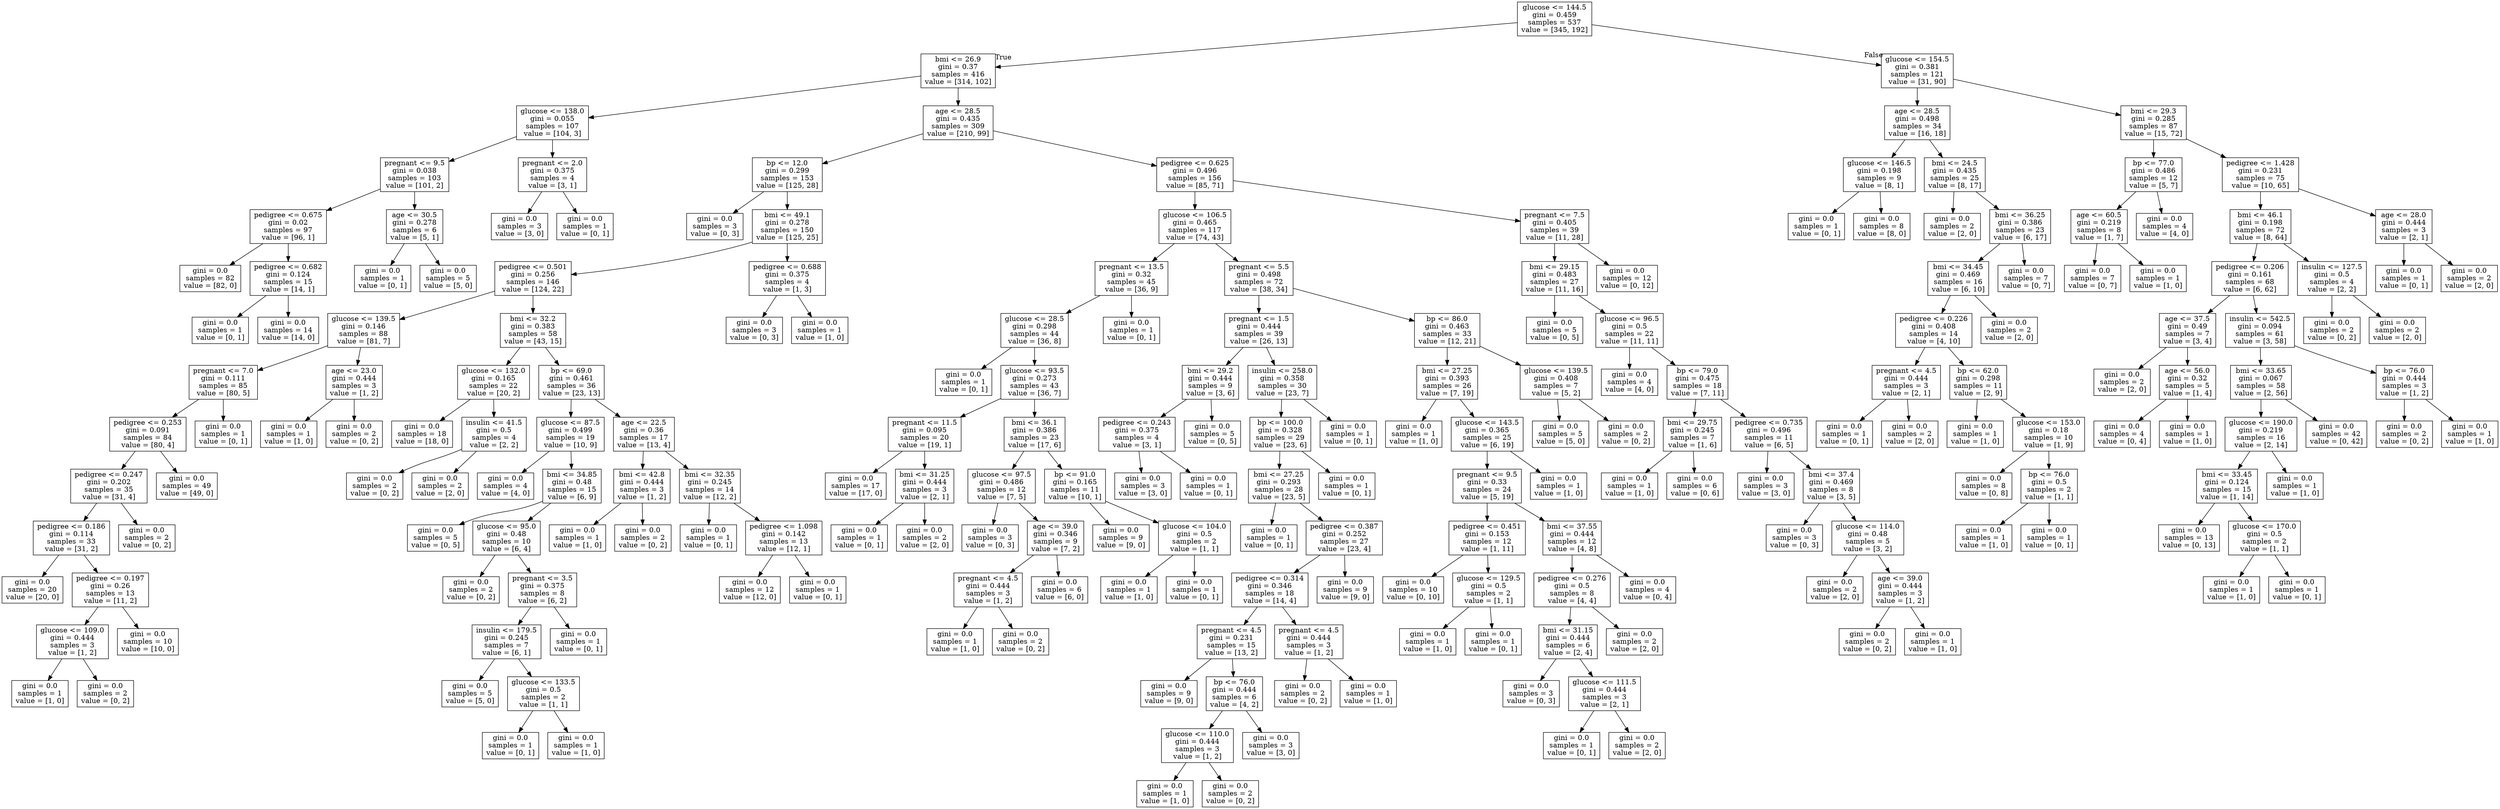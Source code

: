 digraph Tree {
node [shape=box] ;
0 [label="glucose <= 144.5\ngini = 0.459\nsamples = 537\nvalue = [345, 192]"] ;
1 [label="bmi <= 26.9\ngini = 0.37\nsamples = 416\nvalue = [314, 102]"] ;
0 -> 1 [labeldistance=2.5, labelangle=45, headlabel="True"] ;
2 [label="glucose <= 138.0\ngini = 0.055\nsamples = 107\nvalue = [104, 3]"] ;
1 -> 2 ;
3 [label="pregnant <= 9.5\ngini = 0.038\nsamples = 103\nvalue = [101, 2]"] ;
2 -> 3 ;
4 [label="pedigree <= 0.675\ngini = 0.02\nsamples = 97\nvalue = [96, 1]"] ;
3 -> 4 ;
5 [label="gini = 0.0\nsamples = 82\nvalue = [82, 0]"] ;
4 -> 5 ;
6 [label="pedigree <= 0.682\ngini = 0.124\nsamples = 15\nvalue = [14, 1]"] ;
4 -> 6 ;
7 [label="gini = 0.0\nsamples = 1\nvalue = [0, 1]"] ;
6 -> 7 ;
8 [label="gini = 0.0\nsamples = 14\nvalue = [14, 0]"] ;
6 -> 8 ;
9 [label="age <= 30.5\ngini = 0.278\nsamples = 6\nvalue = [5, 1]"] ;
3 -> 9 ;
10 [label="gini = 0.0\nsamples = 1\nvalue = [0, 1]"] ;
9 -> 10 ;
11 [label="gini = 0.0\nsamples = 5\nvalue = [5, 0]"] ;
9 -> 11 ;
12 [label="pregnant <= 2.0\ngini = 0.375\nsamples = 4\nvalue = [3, 1]"] ;
2 -> 12 ;
13 [label="gini = 0.0\nsamples = 3\nvalue = [3, 0]"] ;
12 -> 13 ;
14 [label="gini = 0.0\nsamples = 1\nvalue = [0, 1]"] ;
12 -> 14 ;
15 [label="age <= 28.5\ngini = 0.435\nsamples = 309\nvalue = [210, 99]"] ;
1 -> 15 ;
16 [label="bp <= 12.0\ngini = 0.299\nsamples = 153\nvalue = [125, 28]"] ;
15 -> 16 ;
17 [label="gini = 0.0\nsamples = 3\nvalue = [0, 3]"] ;
16 -> 17 ;
18 [label="bmi <= 49.1\ngini = 0.278\nsamples = 150\nvalue = [125, 25]"] ;
16 -> 18 ;
19 [label="pedigree <= 0.501\ngini = 0.256\nsamples = 146\nvalue = [124, 22]"] ;
18 -> 19 ;
20 [label="glucose <= 139.5\ngini = 0.146\nsamples = 88\nvalue = [81, 7]"] ;
19 -> 20 ;
21 [label="pregnant <= 7.0\ngini = 0.111\nsamples = 85\nvalue = [80, 5]"] ;
20 -> 21 ;
22 [label="pedigree <= 0.253\ngini = 0.091\nsamples = 84\nvalue = [80, 4]"] ;
21 -> 22 ;
23 [label="pedigree <= 0.247\ngini = 0.202\nsamples = 35\nvalue = [31, 4]"] ;
22 -> 23 ;
24 [label="pedigree <= 0.186\ngini = 0.114\nsamples = 33\nvalue = [31, 2]"] ;
23 -> 24 ;
25 [label="gini = 0.0\nsamples = 20\nvalue = [20, 0]"] ;
24 -> 25 ;
26 [label="pedigree <= 0.197\ngini = 0.26\nsamples = 13\nvalue = [11, 2]"] ;
24 -> 26 ;
27 [label="glucose <= 109.0\ngini = 0.444\nsamples = 3\nvalue = [1, 2]"] ;
26 -> 27 ;
28 [label="gini = 0.0\nsamples = 1\nvalue = [1, 0]"] ;
27 -> 28 ;
29 [label="gini = 0.0\nsamples = 2\nvalue = [0, 2]"] ;
27 -> 29 ;
30 [label="gini = 0.0\nsamples = 10\nvalue = [10, 0]"] ;
26 -> 30 ;
31 [label="gini = 0.0\nsamples = 2\nvalue = [0, 2]"] ;
23 -> 31 ;
32 [label="gini = 0.0\nsamples = 49\nvalue = [49, 0]"] ;
22 -> 32 ;
33 [label="gini = 0.0\nsamples = 1\nvalue = [0, 1]"] ;
21 -> 33 ;
34 [label="age <= 23.0\ngini = 0.444\nsamples = 3\nvalue = [1, 2]"] ;
20 -> 34 ;
35 [label="gini = 0.0\nsamples = 1\nvalue = [1, 0]"] ;
34 -> 35 ;
36 [label="gini = 0.0\nsamples = 2\nvalue = [0, 2]"] ;
34 -> 36 ;
37 [label="bmi <= 32.2\ngini = 0.383\nsamples = 58\nvalue = [43, 15]"] ;
19 -> 37 ;
38 [label="glucose <= 132.0\ngini = 0.165\nsamples = 22\nvalue = [20, 2]"] ;
37 -> 38 ;
39 [label="gini = 0.0\nsamples = 18\nvalue = [18, 0]"] ;
38 -> 39 ;
40 [label="insulin <= 41.5\ngini = 0.5\nsamples = 4\nvalue = [2, 2]"] ;
38 -> 40 ;
41 [label="gini = 0.0\nsamples = 2\nvalue = [0, 2]"] ;
40 -> 41 ;
42 [label="gini = 0.0\nsamples = 2\nvalue = [2, 0]"] ;
40 -> 42 ;
43 [label="bp <= 69.0\ngini = 0.461\nsamples = 36\nvalue = [23, 13]"] ;
37 -> 43 ;
44 [label="glucose <= 87.5\ngini = 0.499\nsamples = 19\nvalue = [10, 9]"] ;
43 -> 44 ;
45 [label="gini = 0.0\nsamples = 4\nvalue = [4, 0]"] ;
44 -> 45 ;
46 [label="bmi <= 34.85\ngini = 0.48\nsamples = 15\nvalue = [6, 9]"] ;
44 -> 46 ;
47 [label="gini = 0.0\nsamples = 5\nvalue = [0, 5]"] ;
46 -> 47 ;
48 [label="glucose <= 95.0\ngini = 0.48\nsamples = 10\nvalue = [6, 4]"] ;
46 -> 48 ;
49 [label="gini = 0.0\nsamples = 2\nvalue = [0, 2]"] ;
48 -> 49 ;
50 [label="pregnant <= 3.5\ngini = 0.375\nsamples = 8\nvalue = [6, 2]"] ;
48 -> 50 ;
51 [label="insulin <= 179.5\ngini = 0.245\nsamples = 7\nvalue = [6, 1]"] ;
50 -> 51 ;
52 [label="gini = 0.0\nsamples = 5\nvalue = [5, 0]"] ;
51 -> 52 ;
53 [label="glucose <= 133.5\ngini = 0.5\nsamples = 2\nvalue = [1, 1]"] ;
51 -> 53 ;
54 [label="gini = 0.0\nsamples = 1\nvalue = [0, 1]"] ;
53 -> 54 ;
55 [label="gini = 0.0\nsamples = 1\nvalue = [1, 0]"] ;
53 -> 55 ;
56 [label="gini = 0.0\nsamples = 1\nvalue = [0, 1]"] ;
50 -> 56 ;
57 [label="age <= 22.5\ngini = 0.36\nsamples = 17\nvalue = [13, 4]"] ;
43 -> 57 ;
58 [label="bmi <= 42.8\ngini = 0.444\nsamples = 3\nvalue = [1, 2]"] ;
57 -> 58 ;
59 [label="gini = 0.0\nsamples = 1\nvalue = [1, 0]"] ;
58 -> 59 ;
60 [label="gini = 0.0\nsamples = 2\nvalue = [0, 2]"] ;
58 -> 60 ;
61 [label="bmi <= 32.35\ngini = 0.245\nsamples = 14\nvalue = [12, 2]"] ;
57 -> 61 ;
62 [label="gini = 0.0\nsamples = 1\nvalue = [0, 1]"] ;
61 -> 62 ;
63 [label="pedigree <= 1.098\ngini = 0.142\nsamples = 13\nvalue = [12, 1]"] ;
61 -> 63 ;
64 [label="gini = 0.0\nsamples = 12\nvalue = [12, 0]"] ;
63 -> 64 ;
65 [label="gini = 0.0\nsamples = 1\nvalue = [0, 1]"] ;
63 -> 65 ;
66 [label="pedigree <= 0.688\ngini = 0.375\nsamples = 4\nvalue = [1, 3]"] ;
18 -> 66 ;
67 [label="gini = 0.0\nsamples = 3\nvalue = [0, 3]"] ;
66 -> 67 ;
68 [label="gini = 0.0\nsamples = 1\nvalue = [1, 0]"] ;
66 -> 68 ;
69 [label="pedigree <= 0.625\ngini = 0.496\nsamples = 156\nvalue = [85, 71]"] ;
15 -> 69 ;
70 [label="glucose <= 106.5\ngini = 0.465\nsamples = 117\nvalue = [74, 43]"] ;
69 -> 70 ;
71 [label="pregnant <= 13.5\ngini = 0.32\nsamples = 45\nvalue = [36, 9]"] ;
70 -> 71 ;
72 [label="glucose <= 28.5\ngini = 0.298\nsamples = 44\nvalue = [36, 8]"] ;
71 -> 72 ;
73 [label="gini = 0.0\nsamples = 1\nvalue = [0, 1]"] ;
72 -> 73 ;
74 [label="glucose <= 93.5\ngini = 0.273\nsamples = 43\nvalue = [36, 7]"] ;
72 -> 74 ;
75 [label="pregnant <= 11.5\ngini = 0.095\nsamples = 20\nvalue = [19, 1]"] ;
74 -> 75 ;
76 [label="gini = 0.0\nsamples = 17\nvalue = [17, 0]"] ;
75 -> 76 ;
77 [label="bmi <= 31.25\ngini = 0.444\nsamples = 3\nvalue = [2, 1]"] ;
75 -> 77 ;
78 [label="gini = 0.0\nsamples = 1\nvalue = [0, 1]"] ;
77 -> 78 ;
79 [label="gini = 0.0\nsamples = 2\nvalue = [2, 0]"] ;
77 -> 79 ;
80 [label="bmi <= 36.1\ngini = 0.386\nsamples = 23\nvalue = [17, 6]"] ;
74 -> 80 ;
81 [label="glucose <= 97.5\ngini = 0.486\nsamples = 12\nvalue = [7, 5]"] ;
80 -> 81 ;
82 [label="gini = 0.0\nsamples = 3\nvalue = [0, 3]"] ;
81 -> 82 ;
83 [label="age <= 39.0\ngini = 0.346\nsamples = 9\nvalue = [7, 2]"] ;
81 -> 83 ;
84 [label="pregnant <= 4.5\ngini = 0.444\nsamples = 3\nvalue = [1, 2]"] ;
83 -> 84 ;
85 [label="gini = 0.0\nsamples = 1\nvalue = [1, 0]"] ;
84 -> 85 ;
86 [label="gini = 0.0\nsamples = 2\nvalue = [0, 2]"] ;
84 -> 86 ;
87 [label="gini = 0.0\nsamples = 6\nvalue = [6, 0]"] ;
83 -> 87 ;
88 [label="bp <= 91.0\ngini = 0.165\nsamples = 11\nvalue = [10, 1]"] ;
80 -> 88 ;
89 [label="gini = 0.0\nsamples = 9\nvalue = [9, 0]"] ;
88 -> 89 ;
90 [label="glucose <= 104.0\ngini = 0.5\nsamples = 2\nvalue = [1, 1]"] ;
88 -> 90 ;
91 [label="gini = 0.0\nsamples = 1\nvalue = [1, 0]"] ;
90 -> 91 ;
92 [label="gini = 0.0\nsamples = 1\nvalue = [0, 1]"] ;
90 -> 92 ;
93 [label="gini = 0.0\nsamples = 1\nvalue = [0, 1]"] ;
71 -> 93 ;
94 [label="pregnant <= 5.5\ngini = 0.498\nsamples = 72\nvalue = [38, 34]"] ;
70 -> 94 ;
95 [label="pregnant <= 1.5\ngini = 0.444\nsamples = 39\nvalue = [26, 13]"] ;
94 -> 95 ;
96 [label="bmi <= 29.2\ngini = 0.444\nsamples = 9\nvalue = [3, 6]"] ;
95 -> 96 ;
97 [label="pedigree <= 0.243\ngini = 0.375\nsamples = 4\nvalue = [3, 1]"] ;
96 -> 97 ;
98 [label="gini = 0.0\nsamples = 3\nvalue = [3, 0]"] ;
97 -> 98 ;
99 [label="gini = 0.0\nsamples = 1\nvalue = [0, 1]"] ;
97 -> 99 ;
100 [label="gini = 0.0\nsamples = 5\nvalue = [0, 5]"] ;
96 -> 100 ;
101 [label="insulin <= 258.0\ngini = 0.358\nsamples = 30\nvalue = [23, 7]"] ;
95 -> 101 ;
102 [label="bp <= 100.0\ngini = 0.328\nsamples = 29\nvalue = [23, 6]"] ;
101 -> 102 ;
103 [label="bmi <= 27.25\ngini = 0.293\nsamples = 28\nvalue = [23, 5]"] ;
102 -> 103 ;
104 [label="gini = 0.0\nsamples = 1\nvalue = [0, 1]"] ;
103 -> 104 ;
105 [label="pedigree <= 0.387\ngini = 0.252\nsamples = 27\nvalue = [23, 4]"] ;
103 -> 105 ;
106 [label="pedigree <= 0.314\ngini = 0.346\nsamples = 18\nvalue = [14, 4]"] ;
105 -> 106 ;
107 [label="pregnant <= 4.5\ngini = 0.231\nsamples = 15\nvalue = [13, 2]"] ;
106 -> 107 ;
108 [label="gini = 0.0\nsamples = 9\nvalue = [9, 0]"] ;
107 -> 108 ;
109 [label="bp <= 76.0\ngini = 0.444\nsamples = 6\nvalue = [4, 2]"] ;
107 -> 109 ;
110 [label="glucose <= 110.0\ngini = 0.444\nsamples = 3\nvalue = [1, 2]"] ;
109 -> 110 ;
111 [label="gini = 0.0\nsamples = 1\nvalue = [1, 0]"] ;
110 -> 111 ;
112 [label="gini = 0.0\nsamples = 2\nvalue = [0, 2]"] ;
110 -> 112 ;
113 [label="gini = 0.0\nsamples = 3\nvalue = [3, 0]"] ;
109 -> 113 ;
114 [label="pregnant <= 4.5\ngini = 0.444\nsamples = 3\nvalue = [1, 2]"] ;
106 -> 114 ;
115 [label="gini = 0.0\nsamples = 2\nvalue = [0, 2]"] ;
114 -> 115 ;
116 [label="gini = 0.0\nsamples = 1\nvalue = [1, 0]"] ;
114 -> 116 ;
117 [label="gini = 0.0\nsamples = 9\nvalue = [9, 0]"] ;
105 -> 117 ;
118 [label="gini = 0.0\nsamples = 1\nvalue = [0, 1]"] ;
102 -> 118 ;
119 [label="gini = 0.0\nsamples = 1\nvalue = [0, 1]"] ;
101 -> 119 ;
120 [label="bp <= 86.0\ngini = 0.463\nsamples = 33\nvalue = [12, 21]"] ;
94 -> 120 ;
121 [label="bmi <= 27.25\ngini = 0.393\nsamples = 26\nvalue = [7, 19]"] ;
120 -> 121 ;
122 [label="gini = 0.0\nsamples = 1\nvalue = [1, 0]"] ;
121 -> 122 ;
123 [label="glucose <= 143.5\ngini = 0.365\nsamples = 25\nvalue = [6, 19]"] ;
121 -> 123 ;
124 [label="pregnant <= 9.5\ngini = 0.33\nsamples = 24\nvalue = [5, 19]"] ;
123 -> 124 ;
125 [label="pedigree <= 0.451\ngini = 0.153\nsamples = 12\nvalue = [1, 11]"] ;
124 -> 125 ;
126 [label="gini = 0.0\nsamples = 10\nvalue = [0, 10]"] ;
125 -> 126 ;
127 [label="glucose <= 129.5\ngini = 0.5\nsamples = 2\nvalue = [1, 1]"] ;
125 -> 127 ;
128 [label="gini = 0.0\nsamples = 1\nvalue = [1, 0]"] ;
127 -> 128 ;
129 [label="gini = 0.0\nsamples = 1\nvalue = [0, 1]"] ;
127 -> 129 ;
130 [label="bmi <= 37.55\ngini = 0.444\nsamples = 12\nvalue = [4, 8]"] ;
124 -> 130 ;
131 [label="pedigree <= 0.276\ngini = 0.5\nsamples = 8\nvalue = [4, 4]"] ;
130 -> 131 ;
132 [label="bmi <= 31.15\ngini = 0.444\nsamples = 6\nvalue = [2, 4]"] ;
131 -> 132 ;
133 [label="gini = 0.0\nsamples = 3\nvalue = [0, 3]"] ;
132 -> 133 ;
134 [label="glucose <= 111.5\ngini = 0.444\nsamples = 3\nvalue = [2, 1]"] ;
132 -> 134 ;
135 [label="gini = 0.0\nsamples = 1\nvalue = [0, 1]"] ;
134 -> 135 ;
136 [label="gini = 0.0\nsamples = 2\nvalue = [2, 0]"] ;
134 -> 136 ;
137 [label="gini = 0.0\nsamples = 2\nvalue = [2, 0]"] ;
131 -> 137 ;
138 [label="gini = 0.0\nsamples = 4\nvalue = [0, 4]"] ;
130 -> 138 ;
139 [label="gini = 0.0\nsamples = 1\nvalue = [1, 0]"] ;
123 -> 139 ;
140 [label="glucose <= 139.5\ngini = 0.408\nsamples = 7\nvalue = [5, 2]"] ;
120 -> 140 ;
141 [label="gini = 0.0\nsamples = 5\nvalue = [5, 0]"] ;
140 -> 141 ;
142 [label="gini = 0.0\nsamples = 2\nvalue = [0, 2]"] ;
140 -> 142 ;
143 [label="pregnant <= 7.5\ngini = 0.405\nsamples = 39\nvalue = [11, 28]"] ;
69 -> 143 ;
144 [label="bmi <= 29.15\ngini = 0.483\nsamples = 27\nvalue = [11, 16]"] ;
143 -> 144 ;
145 [label="gini = 0.0\nsamples = 5\nvalue = [0, 5]"] ;
144 -> 145 ;
146 [label="glucose <= 96.5\ngini = 0.5\nsamples = 22\nvalue = [11, 11]"] ;
144 -> 146 ;
147 [label="gini = 0.0\nsamples = 4\nvalue = [4, 0]"] ;
146 -> 147 ;
148 [label="bp <= 79.0\ngini = 0.475\nsamples = 18\nvalue = [7, 11]"] ;
146 -> 148 ;
149 [label="bmi <= 29.75\ngini = 0.245\nsamples = 7\nvalue = [1, 6]"] ;
148 -> 149 ;
150 [label="gini = 0.0\nsamples = 1\nvalue = [1, 0]"] ;
149 -> 150 ;
151 [label="gini = 0.0\nsamples = 6\nvalue = [0, 6]"] ;
149 -> 151 ;
152 [label="pedigree <= 0.735\ngini = 0.496\nsamples = 11\nvalue = [6, 5]"] ;
148 -> 152 ;
153 [label="gini = 0.0\nsamples = 3\nvalue = [3, 0]"] ;
152 -> 153 ;
154 [label="bmi <= 37.4\ngini = 0.469\nsamples = 8\nvalue = [3, 5]"] ;
152 -> 154 ;
155 [label="gini = 0.0\nsamples = 3\nvalue = [0, 3]"] ;
154 -> 155 ;
156 [label="glucose <= 114.0\ngini = 0.48\nsamples = 5\nvalue = [3, 2]"] ;
154 -> 156 ;
157 [label="gini = 0.0\nsamples = 2\nvalue = [2, 0]"] ;
156 -> 157 ;
158 [label="age <= 39.0\ngini = 0.444\nsamples = 3\nvalue = [1, 2]"] ;
156 -> 158 ;
159 [label="gini = 0.0\nsamples = 2\nvalue = [0, 2]"] ;
158 -> 159 ;
160 [label="gini = 0.0\nsamples = 1\nvalue = [1, 0]"] ;
158 -> 160 ;
161 [label="gini = 0.0\nsamples = 12\nvalue = [0, 12]"] ;
143 -> 161 ;
162 [label="glucose <= 154.5\ngini = 0.381\nsamples = 121\nvalue = [31, 90]"] ;
0 -> 162 [labeldistance=2.5, labelangle=-45, headlabel="False"] ;
163 [label="age <= 28.5\ngini = 0.498\nsamples = 34\nvalue = [16, 18]"] ;
162 -> 163 ;
164 [label="glucose <= 146.5\ngini = 0.198\nsamples = 9\nvalue = [8, 1]"] ;
163 -> 164 ;
165 [label="gini = 0.0\nsamples = 1\nvalue = [0, 1]"] ;
164 -> 165 ;
166 [label="gini = 0.0\nsamples = 8\nvalue = [8, 0]"] ;
164 -> 166 ;
167 [label="bmi <= 24.5\ngini = 0.435\nsamples = 25\nvalue = [8, 17]"] ;
163 -> 167 ;
168 [label="gini = 0.0\nsamples = 2\nvalue = [2, 0]"] ;
167 -> 168 ;
169 [label="bmi <= 36.25\ngini = 0.386\nsamples = 23\nvalue = [6, 17]"] ;
167 -> 169 ;
170 [label="bmi <= 34.45\ngini = 0.469\nsamples = 16\nvalue = [6, 10]"] ;
169 -> 170 ;
171 [label="pedigree <= 0.226\ngini = 0.408\nsamples = 14\nvalue = [4, 10]"] ;
170 -> 171 ;
172 [label="pregnant <= 4.5\ngini = 0.444\nsamples = 3\nvalue = [2, 1]"] ;
171 -> 172 ;
173 [label="gini = 0.0\nsamples = 1\nvalue = [0, 1]"] ;
172 -> 173 ;
174 [label="gini = 0.0\nsamples = 2\nvalue = [2, 0]"] ;
172 -> 174 ;
175 [label="bp <= 62.0\ngini = 0.298\nsamples = 11\nvalue = [2, 9]"] ;
171 -> 175 ;
176 [label="gini = 0.0\nsamples = 1\nvalue = [1, 0]"] ;
175 -> 176 ;
177 [label="glucose <= 153.0\ngini = 0.18\nsamples = 10\nvalue = [1, 9]"] ;
175 -> 177 ;
178 [label="gini = 0.0\nsamples = 8\nvalue = [0, 8]"] ;
177 -> 178 ;
179 [label="bp <= 76.0\ngini = 0.5\nsamples = 2\nvalue = [1, 1]"] ;
177 -> 179 ;
180 [label="gini = 0.0\nsamples = 1\nvalue = [1, 0]"] ;
179 -> 180 ;
181 [label="gini = 0.0\nsamples = 1\nvalue = [0, 1]"] ;
179 -> 181 ;
182 [label="gini = 0.0\nsamples = 2\nvalue = [2, 0]"] ;
170 -> 182 ;
183 [label="gini = 0.0\nsamples = 7\nvalue = [0, 7]"] ;
169 -> 183 ;
184 [label="bmi <= 29.3\ngini = 0.285\nsamples = 87\nvalue = [15, 72]"] ;
162 -> 184 ;
185 [label="bp <= 77.0\ngini = 0.486\nsamples = 12\nvalue = [5, 7]"] ;
184 -> 185 ;
186 [label="age <= 60.5\ngini = 0.219\nsamples = 8\nvalue = [1, 7]"] ;
185 -> 186 ;
187 [label="gini = 0.0\nsamples = 7\nvalue = [0, 7]"] ;
186 -> 187 ;
188 [label="gini = 0.0\nsamples = 1\nvalue = [1, 0]"] ;
186 -> 188 ;
189 [label="gini = 0.0\nsamples = 4\nvalue = [4, 0]"] ;
185 -> 189 ;
190 [label="pedigree <= 1.428\ngini = 0.231\nsamples = 75\nvalue = [10, 65]"] ;
184 -> 190 ;
191 [label="bmi <= 46.1\ngini = 0.198\nsamples = 72\nvalue = [8, 64]"] ;
190 -> 191 ;
192 [label="pedigree <= 0.206\ngini = 0.161\nsamples = 68\nvalue = [6, 62]"] ;
191 -> 192 ;
193 [label="age <= 37.5\ngini = 0.49\nsamples = 7\nvalue = [3, 4]"] ;
192 -> 193 ;
194 [label="gini = 0.0\nsamples = 2\nvalue = [2, 0]"] ;
193 -> 194 ;
195 [label="age <= 56.0\ngini = 0.32\nsamples = 5\nvalue = [1, 4]"] ;
193 -> 195 ;
196 [label="gini = 0.0\nsamples = 4\nvalue = [0, 4]"] ;
195 -> 196 ;
197 [label="gini = 0.0\nsamples = 1\nvalue = [1, 0]"] ;
195 -> 197 ;
198 [label="insulin <= 542.5\ngini = 0.094\nsamples = 61\nvalue = [3, 58]"] ;
192 -> 198 ;
199 [label="bmi <= 33.65\ngini = 0.067\nsamples = 58\nvalue = [2, 56]"] ;
198 -> 199 ;
200 [label="glucose <= 190.0\ngini = 0.219\nsamples = 16\nvalue = [2, 14]"] ;
199 -> 200 ;
201 [label="bmi <= 33.45\ngini = 0.124\nsamples = 15\nvalue = [1, 14]"] ;
200 -> 201 ;
202 [label="gini = 0.0\nsamples = 13\nvalue = [0, 13]"] ;
201 -> 202 ;
203 [label="glucose <= 170.0\ngini = 0.5\nsamples = 2\nvalue = [1, 1]"] ;
201 -> 203 ;
204 [label="gini = 0.0\nsamples = 1\nvalue = [1, 0]"] ;
203 -> 204 ;
205 [label="gini = 0.0\nsamples = 1\nvalue = [0, 1]"] ;
203 -> 205 ;
206 [label="gini = 0.0\nsamples = 1\nvalue = [1, 0]"] ;
200 -> 206 ;
207 [label="gini = 0.0\nsamples = 42\nvalue = [0, 42]"] ;
199 -> 207 ;
208 [label="bp <= 76.0\ngini = 0.444\nsamples = 3\nvalue = [1, 2]"] ;
198 -> 208 ;
209 [label="gini = 0.0\nsamples = 2\nvalue = [0, 2]"] ;
208 -> 209 ;
210 [label="gini = 0.0\nsamples = 1\nvalue = [1, 0]"] ;
208 -> 210 ;
211 [label="insulin <= 127.5\ngini = 0.5\nsamples = 4\nvalue = [2, 2]"] ;
191 -> 211 ;
212 [label="gini = 0.0\nsamples = 2\nvalue = [0, 2]"] ;
211 -> 212 ;
213 [label="gini = 0.0\nsamples = 2\nvalue = [2, 0]"] ;
211 -> 213 ;
214 [label="age <= 28.0\ngini = 0.444\nsamples = 3\nvalue = [2, 1]"] ;
190 -> 214 ;
215 [label="gini = 0.0\nsamples = 1\nvalue = [0, 1]"] ;
214 -> 215 ;
216 [label="gini = 0.0\nsamples = 2\nvalue = [2, 0]"] ;
214 -> 216 ;
}